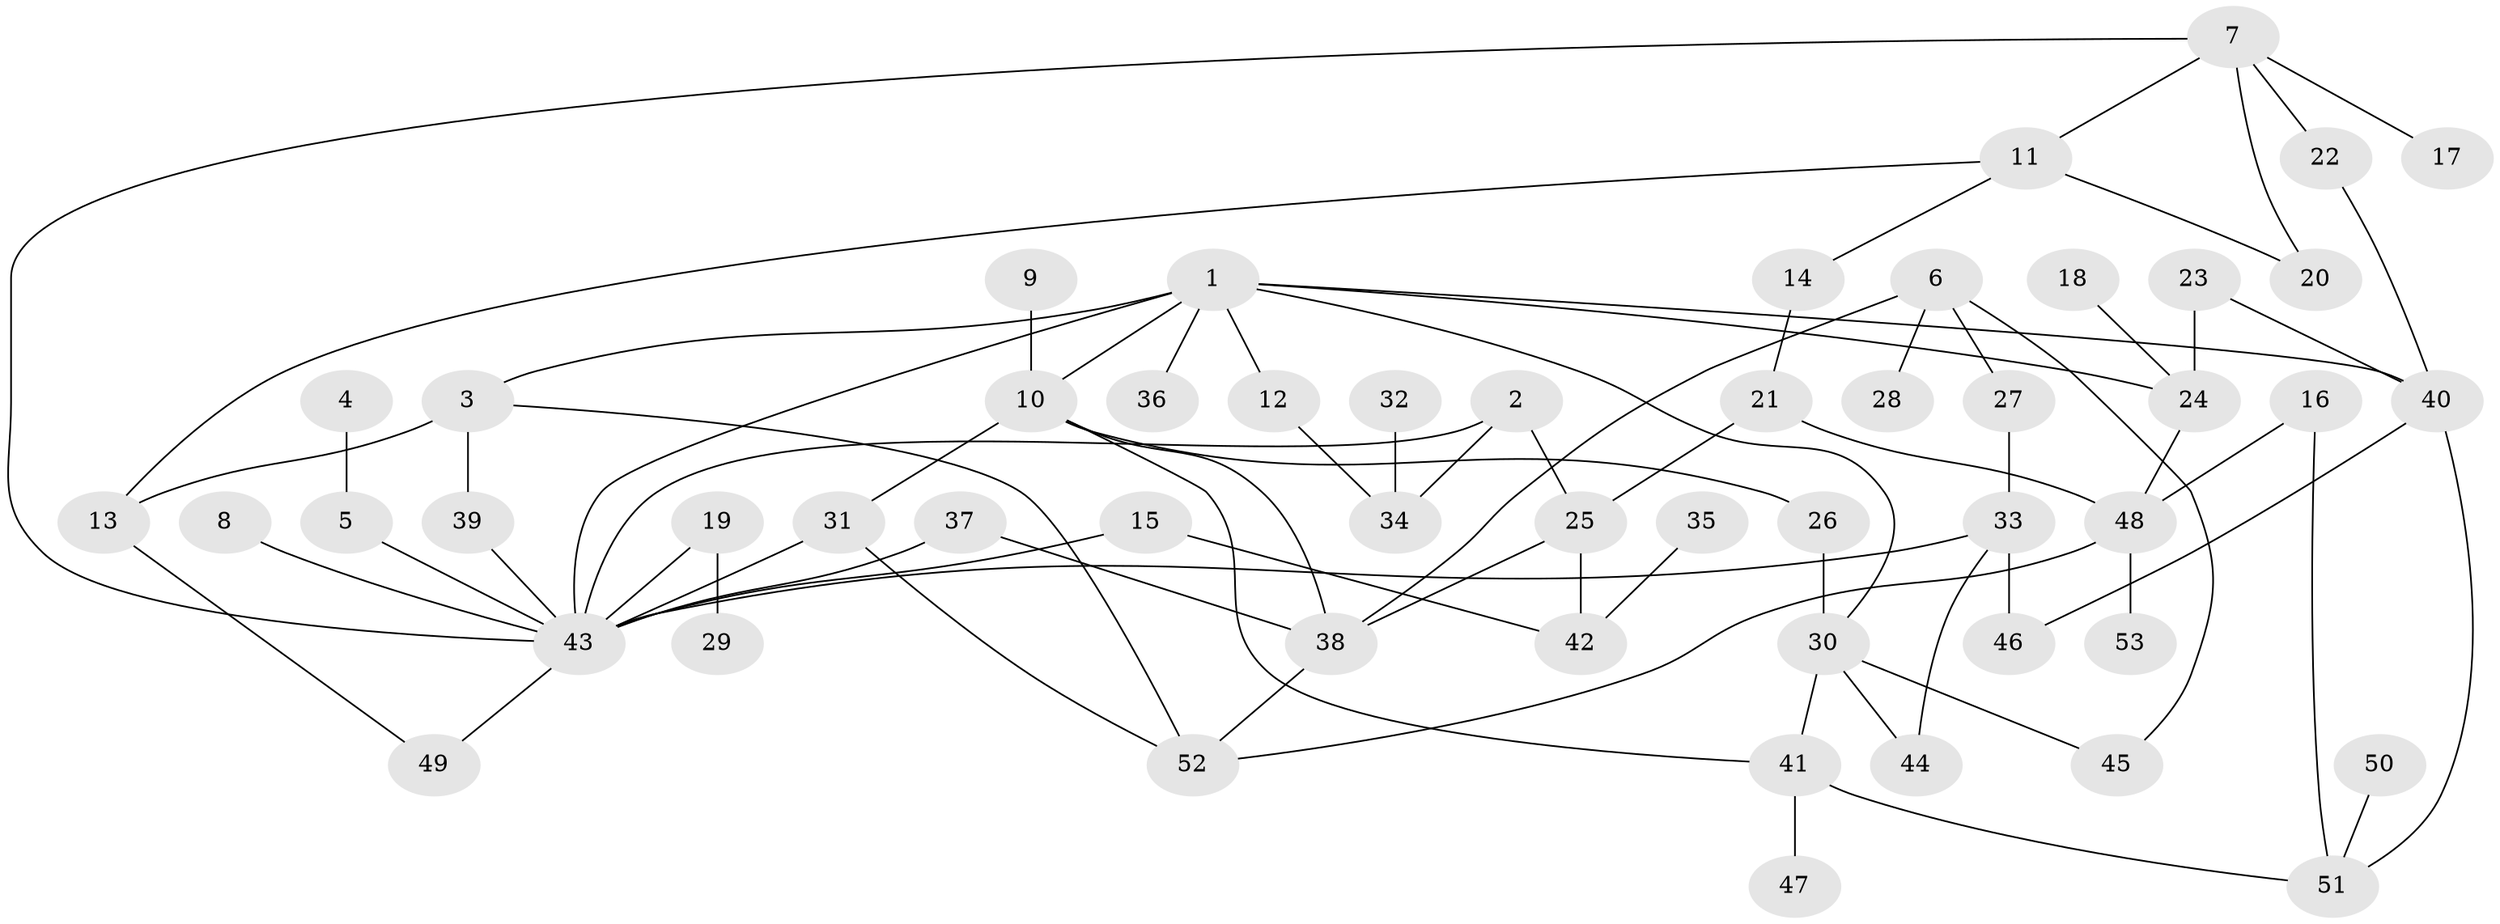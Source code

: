 // original degree distribution, {5: 0.05714285714285714, 4: 0.08571428571428572, 7: 0.009523809523809525, 3: 0.2571428571428571, 6: 0.01904761904761905, 1: 0.2857142857142857, 2: 0.2857142857142857}
// Generated by graph-tools (version 1.1) at 2025/25/03/09/25 03:25:27]
// undirected, 53 vertices, 76 edges
graph export_dot {
graph [start="1"]
  node [color=gray90,style=filled];
  1;
  2;
  3;
  4;
  5;
  6;
  7;
  8;
  9;
  10;
  11;
  12;
  13;
  14;
  15;
  16;
  17;
  18;
  19;
  20;
  21;
  22;
  23;
  24;
  25;
  26;
  27;
  28;
  29;
  30;
  31;
  32;
  33;
  34;
  35;
  36;
  37;
  38;
  39;
  40;
  41;
  42;
  43;
  44;
  45;
  46;
  47;
  48;
  49;
  50;
  51;
  52;
  53;
  1 -- 3 [weight=1.0];
  1 -- 10 [weight=1.0];
  1 -- 12 [weight=1.0];
  1 -- 24 [weight=1.0];
  1 -- 30 [weight=1.0];
  1 -- 36 [weight=1.0];
  1 -- 40 [weight=1.0];
  1 -- 43 [weight=1.0];
  2 -- 25 [weight=1.0];
  2 -- 34 [weight=1.0];
  2 -- 43 [weight=1.0];
  3 -- 13 [weight=1.0];
  3 -- 39 [weight=1.0];
  3 -- 52 [weight=1.0];
  4 -- 5 [weight=1.0];
  5 -- 43 [weight=1.0];
  6 -- 27 [weight=1.0];
  6 -- 28 [weight=1.0];
  6 -- 38 [weight=1.0];
  6 -- 45 [weight=1.0];
  7 -- 11 [weight=1.0];
  7 -- 17 [weight=1.0];
  7 -- 20 [weight=1.0];
  7 -- 22 [weight=1.0];
  7 -- 43 [weight=1.0];
  8 -- 43 [weight=1.0];
  9 -- 10 [weight=1.0];
  10 -- 26 [weight=1.0];
  10 -- 31 [weight=1.0];
  10 -- 38 [weight=1.0];
  10 -- 41 [weight=1.0];
  11 -- 13 [weight=1.0];
  11 -- 14 [weight=1.0];
  11 -- 20 [weight=1.0];
  12 -- 34 [weight=1.0];
  13 -- 49 [weight=1.0];
  14 -- 21 [weight=1.0];
  15 -- 42 [weight=1.0];
  15 -- 43 [weight=1.0];
  16 -- 48 [weight=1.0];
  16 -- 51 [weight=1.0];
  18 -- 24 [weight=1.0];
  19 -- 29 [weight=1.0];
  19 -- 43 [weight=1.0];
  21 -- 25 [weight=1.0];
  21 -- 48 [weight=1.0];
  22 -- 40 [weight=1.0];
  23 -- 24 [weight=1.0];
  23 -- 40 [weight=1.0];
  24 -- 48 [weight=1.0];
  25 -- 38 [weight=1.0];
  25 -- 42 [weight=1.0];
  26 -- 30 [weight=1.0];
  27 -- 33 [weight=1.0];
  30 -- 41 [weight=1.0];
  30 -- 44 [weight=1.0];
  30 -- 45 [weight=1.0];
  31 -- 43 [weight=1.0];
  31 -- 52 [weight=1.0];
  32 -- 34 [weight=1.0];
  33 -- 43 [weight=1.0];
  33 -- 44 [weight=1.0];
  33 -- 46 [weight=1.0];
  35 -- 42 [weight=1.0];
  37 -- 38 [weight=1.0];
  37 -- 43 [weight=1.0];
  38 -- 52 [weight=1.0];
  39 -- 43 [weight=1.0];
  40 -- 46 [weight=1.0];
  40 -- 51 [weight=1.0];
  41 -- 47 [weight=1.0];
  41 -- 51 [weight=1.0];
  43 -- 49 [weight=1.0];
  48 -- 52 [weight=1.0];
  48 -- 53 [weight=1.0];
  50 -- 51 [weight=1.0];
}
